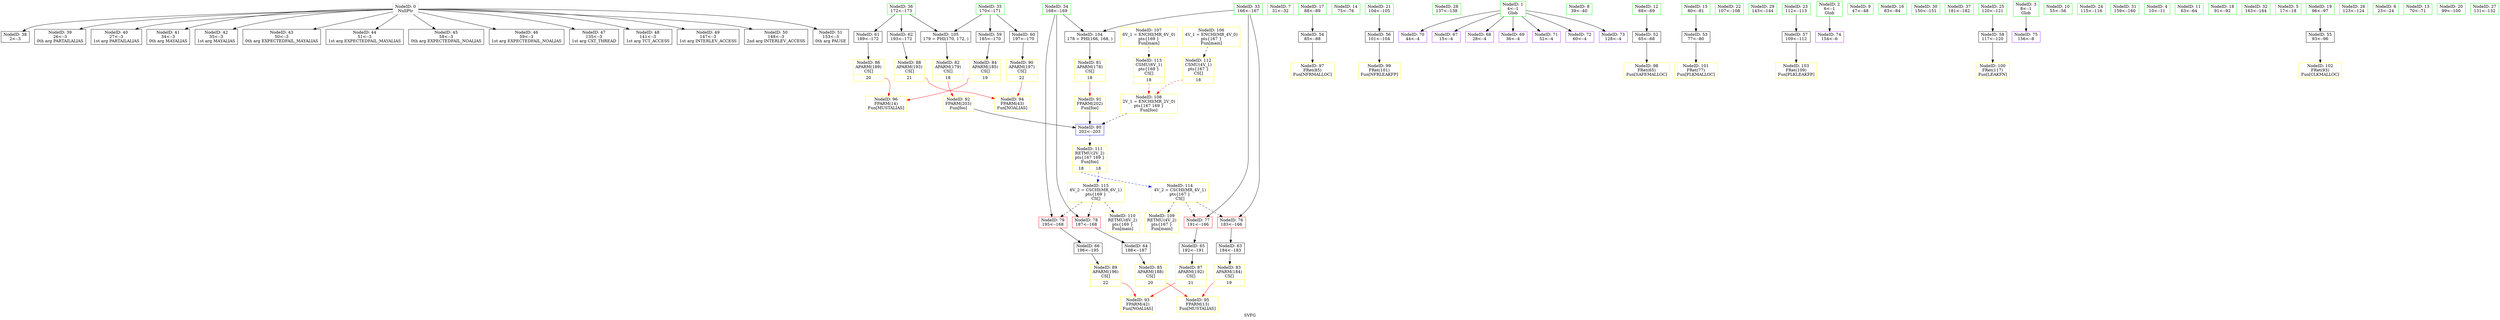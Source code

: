 digraph "SVFG" {
	label="SVFG";

	Node0x7fab3ae005f0 [shape=record,color=grey,label="{NodeID: 0\nNullPtr}"];
	Node0x7fab3ae005f0 -> Node0x7fab3ae01a00[style=solid];
	Node0x7fab3ae005f0 -> Node0x7fab3ae01a50[style=solid];
	Node0x7fab3ae005f0 -> Node0x7fab3ae01aa0[style=solid];
	Node0x7fab3ae005f0 -> Node0x7fab3ae01af0[style=solid];
	Node0x7fab3ae005f0 -> Node0x7fab3ae01b40[style=solid];
	Node0x7fab3ae005f0 -> Node0x7fab3ae01b90[style=solid];
	Node0x7fab3ae005f0 -> Node0x7fab3ae01be0[style=solid];
	Node0x7fab3ae005f0 -> Node0x7fab3ae01c30[style=solid];
	Node0x7fab3ae005f0 -> Node0x7fab3ae01c80[style=solid];
	Node0x7fab3ae005f0 -> Node0x7fab3ae01cd0[style=solid];
	Node0x7fab3ae005f0 -> Node0x7fab3ae01d20[style=solid];
	Node0x7fab3ae005f0 -> Node0x7fab3ae01d70[style=solid];
	Node0x7fab3ae005f0 -> Node0x7fab3ae01dc0[style=solid];
	Node0x7fab3ae005f0 -> Node0x7fab3ae01e10[style=solid];
	Node0x7fab3ae02d40 [shape=record,color=yellow,style=double,label="{NodeID: 90\nAPARM(197)\nCS[]|{<s0>22}}"];
	Node0x7fab3ae02d40:s0 -> Node0x7fab3ae03050[style=solid,color=red];
	Node0x7fab3ae01050 [shape=record,color=green,label="{NodeID: 7\n31\<--32\n}"];
	Node0x7fab3ae032c0 [shape=record,color=yellow,style=double,label="{NodeID: 97\nFRet(85)\nFun[NFRMALLOC]}"];
	Node0x7fab3ae01280 [shape=record,color=green,label="{NodeID: 14\n75\<--76\n}"];
	Node0x7fab3ae035d0 [shape=record,color=black,label="{NodeID: 104\n178 = PHI(166, 168, )\n}"];
	Node0x7fab3ae035d0 -> Node0x7fab3ae027a0[style=solid];
	Node0x7fab3ae014b0 [shape=record,color=green,label="{NodeID: 21\n104\<--105\n}"];
	Node0x7fab3ae014b0 -> Node0x7fab3ae01fa0[style=solid];
	Node0x7fab3ae03a40 [shape=record,color=yellow,style=double,label="{NodeID: 111\nRETMU(2V_2)\npts\{167 169 \}\nFun[foo]|{<s0>18|<s1>18}}"];
	Node0x7fab3ae03a40:s0 -> Node0x7fab3ae03cf0[style=dashed,color=blue];
	Node0x7fab3ae03a40:s1 -> Node0x7fab3ae03e20[style=dashed,color=blue];
	Node0x7fab3ae016e0 [shape=record,color=green,label="{NodeID: 28\n137\<--138\n}"];
	Node0x7fab3ae01910 [shape=record,color=green,label="{NodeID: 35\n170\<--171\n}"];
	Node0x7fab3ae01910 -> Node0x7fab3ae02090[style=solid];
	Node0x7fab3ae01910 -> Node0x7fab3ae020e0[style=solid];
	Node0x7fab3ae01910 -> Node0x7fab3ae03660[style=solid];
	Node0x7fab3ae01b40 [shape=record,color=black,label="{NodeID: 42\n35\<--3\n1st arg MAYALIAS }"];
	Node0x7fab3ae01d70 [shape=record,color=black,label="{NodeID: 49\n147\<--3\n1st arg INTERLEV_ACCESS }"];
	Node0x7fab3ae01fa0 [shape=record,color=black,label="{NodeID: 56\n101\<--104\n}"];
	Node0x7fab3ae01fa0 -> Node0x7fab3ae033a0[style=solid];
	Node0x7fab3ae021d0 [shape=record,color=black,label="{NodeID: 63\n184\<--183\n}"];
	Node0x7fab3ae021d0 -> Node0x7fab3ae028e0[style=solid];
	Node0x7fab3ae02400 [shape=record,color=purple,label="{NodeID: 70\n44\<--4\n}"];
	Node0x7fab3ae02630 [shape=record,color=red,label="{NodeID: 77\n191\<--166\n}"];
	Node0x7fab3ae02630 -> Node0x7fab3ae02270[style=solid];
	Node0x7fab3ae02980 [shape=record,color=yellow,style=double,label="{NodeID: 84\nAPARM(185)\nCS[]|{<s0>19}}"];
	Node0x7fab3ae02980:s0 -> Node0x7fab3ae031f0[style=solid,color=red];
	Node0x7fab3ae00e70 [shape=record,color=green,label="{NodeID: 1\n4\<--1\nGlob }"];
	Node0x7fab3ae00e70 -> Node0x7fab3ae02310[style=solid];
	Node0x7fab3ae00e70 -> Node0x7fab3ae02360[style=solid];
	Node0x7fab3ae00e70 -> Node0x7fab3ae023b0[style=solid];
	Node0x7fab3ae00e70 -> Node0x7fab3ae02400[style=solid];
	Node0x7fab3ae00e70 -> Node0x7fab3ae02450[style=solid];
	Node0x7fab3ae00e70 -> Node0x7fab3ae024a0[style=solid];
	Node0x7fab3ae00e70 -> Node0x7fab3ae024f0[style=solid];
	Node0x7fab3ae02e10 [shape=record,color=yellow,style=double,label="{NodeID: 91\nFPARM(202)\nFun[foo]}"];
	Node0x7fab3ae02e10 -> Node0x7fab3ae02720[style=solid];
	Node0x7fab3ae010a0 [shape=record,color=green,label="{NodeID: 8\n39\<--40\n}"];
	Node0x7fab3ae03330 [shape=record,color=yellow,style=double,label="{NodeID: 98\nFRet(65)\nFun[SAFEMALLOC]}"];
	Node0x7fab3ae012d0 [shape=record,color=green,label="{NodeID: 15\n80\<--81\n}"];
	Node0x7fab3ae012d0 -> Node0x7fab3ae01eb0[style=solid];
	Node0x7fab3ae03660 [shape=record,color=black,label="{NodeID: 105\n179 = PHI(170, 172, )\n}"];
	Node0x7fab3ae03660 -> Node0x7fab3ae02840[style=solid];
	Node0x7fab3ae01500 [shape=record,color=green,label="{NodeID: 22\n107\<--108\n}"];
	Node0x7fab3ae03b10 [shape=record,color=yellow,style=double,label="{NodeID: 112\nCSMU(4V_1)\npts\{167 \}\nCS[]|{<s0>18}}"];
	Node0x7fab3ae03b10:s0 -> Node0x7fab3ae03800[style=dashed,color=red];
	Node0x7fab3ae01730 [shape=record,color=green,label="{NodeID: 29\n143\<--144\n}"];
	Node0x7fab3ae01960 [shape=record,color=green,label="{NodeID: 36\n172\<--173\n}"];
	Node0x7fab3ae01960 -> Node0x7fab3ae02130[style=solid];
	Node0x7fab3ae01960 -> Node0x7fab3ae02180[style=solid];
	Node0x7fab3ae01960 -> Node0x7fab3ae03660[style=solid];
	Node0x7fab3ae01b90 [shape=record,color=black,label="{NodeID: 43\n50\<--3\n0th arg EXPECTEDFAIL_MAYALIAS }"];
	Node0x7fab3ae01dc0 [shape=record,color=black,label="{NodeID: 50\n148\<--3\n2nd arg INTERLEV_ACCESS }"];
	Node0x7fab3ae01ff0 [shape=record,color=black,label="{NodeID: 57\n109\<--112\n}"];
	Node0x7fab3ae01ff0 -> Node0x7fab3ae03560[style=solid];
	Node0x7fab3ae02220 [shape=record,color=black,label="{NodeID: 64\n188\<--187\n}"];
	Node0x7fab3ae02220 -> Node0x7fab3ae02a20[style=solid];
	Node0x7fab3ae02450 [shape=record,color=purple,label="{NodeID: 71\n52\<--4\n}"];
	Node0x7fab3ae02680 [shape=record,color=red,label="{NodeID: 78\n187\<--168\n}"];
	Node0x7fab3ae02680 -> Node0x7fab3ae02220[style=solid];
	Node0x7fab3ae02a20 [shape=record,color=yellow,style=double,label="{NodeID: 85\nAPARM(188)\nCS[]|{<s0>20}}"];
	Node0x7fab3ae02a20:s0 -> Node0x7fab3ae03120[style=solid,color=red];
	Node0x7fab3ae00ec0 [shape=record,color=green,label="{NodeID: 2\n6\<--1\nGlob }"];
	Node0x7fab3ae00ec0 -> Node0x7fab3ae02540[style=solid];
	Node0x7fab3ae02eb0 [shape=record,color=yellow,style=double,label="{NodeID: 92\nFPARM(203)\nFun[foo]}"];
	Node0x7fab3ae02eb0 -> Node0x7fab3ae02720[style=solid];
	Node0x7fab3ae010f0 [shape=record,color=green,label="{NodeID: 9\n47\<--48\n}"];
	Node0x7fab3ae033a0 [shape=record,color=yellow,style=double,label="{NodeID: 99\nFRet(101)\nFun[NFRLEAKFP]}"];
	Node0x7fab3ae01320 [shape=record,color=green,label="{NodeID: 16\n83\<--84\n}"];
	Node0x7fab3ae036f0 [shape=record,color=yellow,style=double,label="{NodeID: 106\n4V_1 = ENCHI(MR_4V_0)\npts\{167 \}\nFun[main]}"];
	Node0x7fab3ae036f0 -> Node0x7fab3ae03b10[style=dashed];
	Node0x7fab3ae01550 [shape=record,color=green,label="{NodeID: 23\n112\<--113\n}"];
	Node0x7fab3ae01550 -> Node0x7fab3ae01ff0[style=solid];
	Node0x7fab3ae03c40 [shape=record,color=yellow,style=double,label="{NodeID: 113\nCSMU(6V_1)\npts\{169 \}\nCS[]|{<s0>18}}"];
	Node0x7fab3ae03c40:s0 -> Node0x7fab3ae03800[style=dashed,color=red];
	Node0x7fab3ae01780 [shape=record,color=green,label="{NodeID: 30\n150\<--151\n}"];
	Node0x7fab3ae019b0 [shape=record,color=green,label="{NodeID: 37\n181\<--182\n}"];
	Node0x7fab3ae01be0 [shape=record,color=black,label="{NodeID: 44\n51\<--3\n1st arg EXPECTEDFAIL_MAYALIAS }"];
	Node0x7fab3ae01e10 [shape=record,color=black,label="{NodeID: 51\n153\<--3\n0th arg PAUSE }"];
	Node0x7fab3ae02040 [shape=record,color=black,label="{NodeID: 58\n117\<--120\n}"];
	Node0x7fab3ae02040 -> Node0x7fab3ae03410[style=solid];
	Node0x7fab3ae02270 [shape=record,color=black,label="{NodeID: 65\n192\<--191\n}"];
	Node0x7fab3ae02270 -> Node0x7fab3ae02b60[style=solid];
	Node0x7fab3ae024a0 [shape=record,color=purple,label="{NodeID: 72\n60\<--4\n}"];
	Node0x7fab3ae026d0 [shape=record,color=red,label="{NodeID: 79\n195\<--168\n}"];
	Node0x7fab3ae026d0 -> Node0x7fab3ae022c0[style=solid];
	Node0x7fab3ae02ac0 [shape=record,color=yellow,style=double,label="{NodeID: 86\nAPARM(189)\nCS[]|{<s0>20}}"];
	Node0x7fab3ae02ac0:s0 -> Node0x7fab3ae031f0[style=solid,color=red];
	Node0x7fab3ae00f10 [shape=record,color=green,label="{NodeID: 3\n8\<--1\nGlob }"];
	Node0x7fab3ae00f10 -> Node0x7fab3ae02590[style=solid];
	Node0x7fab3ae02f80 [shape=record,color=yellow,style=double,label="{NodeID: 93\nFPARM(42)\nFun[NOALIAS]}"];
	Node0x7fab3ae01140 [shape=record,color=green,label="{NodeID: 10\n55\<--56\n}"];
	Node0x7fab3ae03410 [shape=record,color=yellow,style=double,label="{NodeID: 100\nFRet(117)\nFun[LEAKFN]}"];
	Node0x7fab3ae01370 [shape=record,color=green,label="{NodeID: 17\n88\<--89\n}"];
	Node0x7fab3ae01370 -> Node0x7fab3ae01f00[style=solid];
	Node0x7fab3ae03760 [shape=record,color=yellow,style=double,label="{NodeID: 107\n6V_1 = ENCHI(MR_6V_0)\npts\{169 \}\nFun[main]}"];
	Node0x7fab3ae03760 -> Node0x7fab3ae03c40[style=dashed];
	Node0x7fab3ae015a0 [shape=record,color=green,label="{NodeID: 24\n115\<--116\n}"];
	Node0x7fab3ae03cf0 [shape=record,color=yellow,style=double,label="{NodeID: 114\n4V_2 = CSCHI(MR_4V_1)\npts\{167 \}\nCS[]}"];
	Node0x7fab3ae03cf0 -> Node0x7fab3ae025e0[style=dashed];
	Node0x7fab3ae03cf0 -> Node0x7fab3ae02630[style=dashed];
	Node0x7fab3ae03cf0 -> Node0x7fab3ae038d0[style=dashed];
	Node0x7fab3ae017d0 [shape=record,color=green,label="{NodeID: 31\n159\<--160\n}"];
	Node0x7fab3ae01a00 [shape=record,color=black,label="{NodeID: 38\n2\<--3\n}"];
	Node0x7fab3ae01c30 [shape=record,color=black,label="{NodeID: 45\n58\<--3\n0th arg EXPECTEDFAIL_NOALIAS }"];
	Node0x7fab3ae01e60 [shape=record,color=black,label="{NodeID: 52\n65\<--68\n}"];
	Node0x7fab3ae01e60 -> Node0x7fab3ae03330[style=solid];
	Node0x7fab3ae02090 [shape=record,color=black,label="{NodeID: 59\n185\<--170\n}"];
	Node0x7fab3ae02090 -> Node0x7fab3ae02980[style=solid];
	Node0x7fab3ae022c0 [shape=record,color=black,label="{NodeID: 66\n196\<--195\n}"];
	Node0x7fab3ae022c0 -> Node0x7fab3ae02ca0[style=solid];
	Node0x7fab3ae024f0 [shape=record,color=purple,label="{NodeID: 73\n128\<--4\n}"];
	Node0x7fab3ae02720 [shape=record,color=blue,label="{NodeID: 80\n202\<--203\n}"];
	Node0x7fab3ae02720 -> Node0x7fab3ae03a40[style=dashed];
	Node0x7fab3ae02b60 [shape=record,color=yellow,style=double,label="{NodeID: 87\nAPARM(192)\nCS[]|{<s0>21}}"];
	Node0x7fab3ae02b60:s0 -> Node0x7fab3ae02f80[style=solid,color=red];
	Node0x7fab3ae00f60 [shape=record,color=green,label="{NodeID: 4\n10\<--11\n}"];
	Node0x7fab3ae03050 [shape=record,color=yellow,style=double,label="{NodeID: 94\nFPARM(43)\nFun[NOALIAS]}"];
	Node0x7fab3ae01190 [shape=record,color=green,label="{NodeID: 11\n63\<--64\n}"];
	Node0x7fab3ae03480 [shape=record,color=yellow,style=double,label="{NodeID: 101\nFRet(77)\nFun[PLKMALLOC]}"];
	Node0x7fab3ae013c0 [shape=record,color=green,label="{NodeID: 18\n91\<--92\n}"];
	Node0x7fab3ae03800 [shape=record,color=yellow,style=double,label="{NodeID: 108\n2V_1 = ENCHI(MR_2V_0)\npts\{167 169 \}\nFun[foo]}"];
	Node0x7fab3ae03800 -> Node0x7fab3ae02720[style=dashed];
	Node0x7fab3ae015f0 [shape=record,color=green,label="{NodeID: 25\n120\<--121\n}"];
	Node0x7fab3ae015f0 -> Node0x7fab3ae02040[style=solid];
	Node0x7fab3ae03e20 [shape=record,color=yellow,style=double,label="{NodeID: 115\n6V_2 = CSCHI(MR_6V_1)\npts\{169 \}\nCS[]}"];
	Node0x7fab3ae03e20 -> Node0x7fab3ae02680[style=dashed];
	Node0x7fab3ae03e20 -> Node0x7fab3ae026d0[style=dashed];
	Node0x7fab3ae03e20 -> Node0x7fab3ae039a0[style=dashed];
	Node0x7fab3ae01820 [shape=record,color=green,label="{NodeID: 32\n163\<--164\n}"];
	Node0x7fab3ae01a50 [shape=record,color=black,label="{NodeID: 39\n26\<--3\n0th arg PARTAILALIAS }"];
	Node0x7fab3ae01c80 [shape=record,color=black,label="{NodeID: 46\n59\<--3\n1st arg EXPECTEDFAIL_NOALIAS }"];
	Node0x7fab3ae01eb0 [shape=record,color=black,label="{NodeID: 53\n77\<--80\n}"];
	Node0x7fab3ae01eb0 -> Node0x7fab3ae03480[style=solid];
	Node0x7fab3ae020e0 [shape=record,color=black,label="{NodeID: 60\n197\<--170\n}"];
	Node0x7fab3ae020e0 -> Node0x7fab3ae02d40[style=solid];
	Node0x7fab3ae02310 [shape=record,color=purple,label="{NodeID: 67\n15\<--4\n}"];
	Node0x7fab3ae02540 [shape=record,color=purple,label="{NodeID: 74\n154\<--6\n}"];
	Node0x7fab3ae027a0 [shape=record,color=yellow,style=double,label="{NodeID: 81\nAPARM(178)\nCS[]|{<s0>18}}"];
	Node0x7fab3ae027a0:s0 -> Node0x7fab3ae02e10[style=solid,color=red];
	Node0x7fab3ae02c00 [shape=record,color=yellow,style=double,label="{NodeID: 88\nAPARM(193)\nCS[]|{<s0>21}}"];
	Node0x7fab3ae02c00:s0 -> Node0x7fab3ae03050[style=solid,color=red];
	Node0x7fab3ae00fb0 [shape=record,color=green,label="{NodeID: 5\n17\<--18\n}"];
	Node0x7fab3ae03120 [shape=record,color=yellow,style=double,label="{NodeID: 95\nFPARM(13)\nFun[MUSTALIAS]}"];
	Node0x7fab3ae011e0 [shape=record,color=green,label="{NodeID: 12\n68\<--69\n}"];
	Node0x7fab3ae011e0 -> Node0x7fab3ae01e60[style=solid];
	Node0x7fab3ae034f0 [shape=record,color=yellow,style=double,label="{NodeID: 102\nFRet(93)\nFun[CLKMALLOC]}"];
	Node0x7fab3ae01410 [shape=record,color=green,label="{NodeID: 19\n96\<--97\n}"];
	Node0x7fab3ae01410 -> Node0x7fab3ae01f50[style=solid];
	Node0x7fab3ae038d0 [shape=record,color=yellow,style=double,label="{NodeID: 109\nRETMU(4V_2)\npts\{167 \}\nFun[main]}"];
	Node0x7fab3ae01640 [shape=record,color=green,label="{NodeID: 26\n123\<--124\n}"];
	Node0x7fab3ae01870 [shape=record,color=green,label="{NodeID: 33\n166\<--167\n}"];
	Node0x7fab3ae01870 -> Node0x7fab3ae025e0[style=solid];
	Node0x7fab3ae01870 -> Node0x7fab3ae02630[style=solid];
	Node0x7fab3ae01870 -> Node0x7fab3ae035d0[style=solid];
	Node0x7fab3ae01aa0 [shape=record,color=black,label="{NodeID: 40\n27\<--3\n1st arg PARTAILALIAS }"];
	Node0x7fab3ae01cd0 [shape=record,color=black,label="{NodeID: 47\n135\<--3\n1st arg CXT_THREAD }"];
	Node0x7fab3ae01f00 [shape=record,color=black,label="{NodeID: 54\n85\<--88\n}"];
	Node0x7fab3ae01f00 -> Node0x7fab3ae032c0[style=solid];
	Node0x7fab3ae02130 [shape=record,color=black,label="{NodeID: 61\n189\<--172\n}"];
	Node0x7fab3ae02130 -> Node0x7fab3ae02ac0[style=solid];
	Node0x7fab3ae02360 [shape=record,color=purple,label="{NodeID: 68\n28\<--4\n}"];
	Node0x7fab3ae02590 [shape=record,color=purple,label="{NodeID: 75\n156\<--8\n}"];
	Node0x7fab3ae02840 [shape=record,color=yellow,style=double,label="{NodeID: 82\nAPARM(179)\nCS[]|{<s0>18}}"];
	Node0x7fab3ae02840:s0 -> Node0x7fab3ae02eb0[style=solid,color=red];
	Node0x7fab3ae02ca0 [shape=record,color=yellow,style=double,label="{NodeID: 89\nAPARM(196)\nCS[]|{<s0>22}}"];
	Node0x7fab3ae02ca0:s0 -> Node0x7fab3ae02f80[style=solid,color=red];
	Node0x7fab3ae01000 [shape=record,color=green,label="{NodeID: 6\n23\<--24\n}"];
	Node0x7fab3ae031f0 [shape=record,color=yellow,style=double,label="{NodeID: 96\nFPARM(14)\nFun[MUSTALIAS]}"];
	Node0x7fab3ae01230 [shape=record,color=green,label="{NodeID: 13\n70\<--71\n}"];
	Node0x7fab3ae03560 [shape=record,color=yellow,style=double,label="{NodeID: 103\nFRet(109)\nFun[PLKLEAKFP]}"];
	Node0x7fab3ae01460 [shape=record,color=green,label="{NodeID: 20\n99\<--100\n}"];
	Node0x7fab3ae039a0 [shape=record,color=yellow,style=double,label="{NodeID: 110\nRETMU(6V_2)\npts\{169 \}\nFun[main]}"];
	Node0x7fab3ae01690 [shape=record,color=green,label="{NodeID: 27\n131\<--132\n}"];
	Node0x7fab3ae018c0 [shape=record,color=green,label="{NodeID: 34\n168\<--169\n}"];
	Node0x7fab3ae018c0 -> Node0x7fab3ae02680[style=solid];
	Node0x7fab3ae018c0 -> Node0x7fab3ae026d0[style=solid];
	Node0x7fab3ae018c0 -> Node0x7fab3ae035d0[style=solid];
	Node0x7fab3ae01af0 [shape=record,color=black,label="{NodeID: 41\n34\<--3\n0th arg MAYALIAS }"];
	Node0x7fab3ae01d20 [shape=record,color=black,label="{NodeID: 48\n141\<--3\n1st arg TCT_ACCESS }"];
	Node0x7fab3ae01f50 [shape=record,color=black,label="{NodeID: 55\n93\<--96\n}"];
	Node0x7fab3ae01f50 -> Node0x7fab3ae034f0[style=solid];
	Node0x7fab3ae02180 [shape=record,color=black,label="{NodeID: 62\n193\<--172\n}"];
	Node0x7fab3ae02180 -> Node0x7fab3ae02c00[style=solid];
	Node0x7fab3ae023b0 [shape=record,color=purple,label="{NodeID: 69\n36\<--4\n}"];
	Node0x7fab3ae025e0 [shape=record,color=red,label="{NodeID: 76\n183\<--166\n}"];
	Node0x7fab3ae025e0 -> Node0x7fab3ae021d0[style=solid];
	Node0x7fab3ae028e0 [shape=record,color=yellow,style=double,label="{NodeID: 83\nAPARM(184)\nCS[]|{<s0>19}}"];
	Node0x7fab3ae028e0:s0 -> Node0x7fab3ae03120[style=solid,color=red];
}
